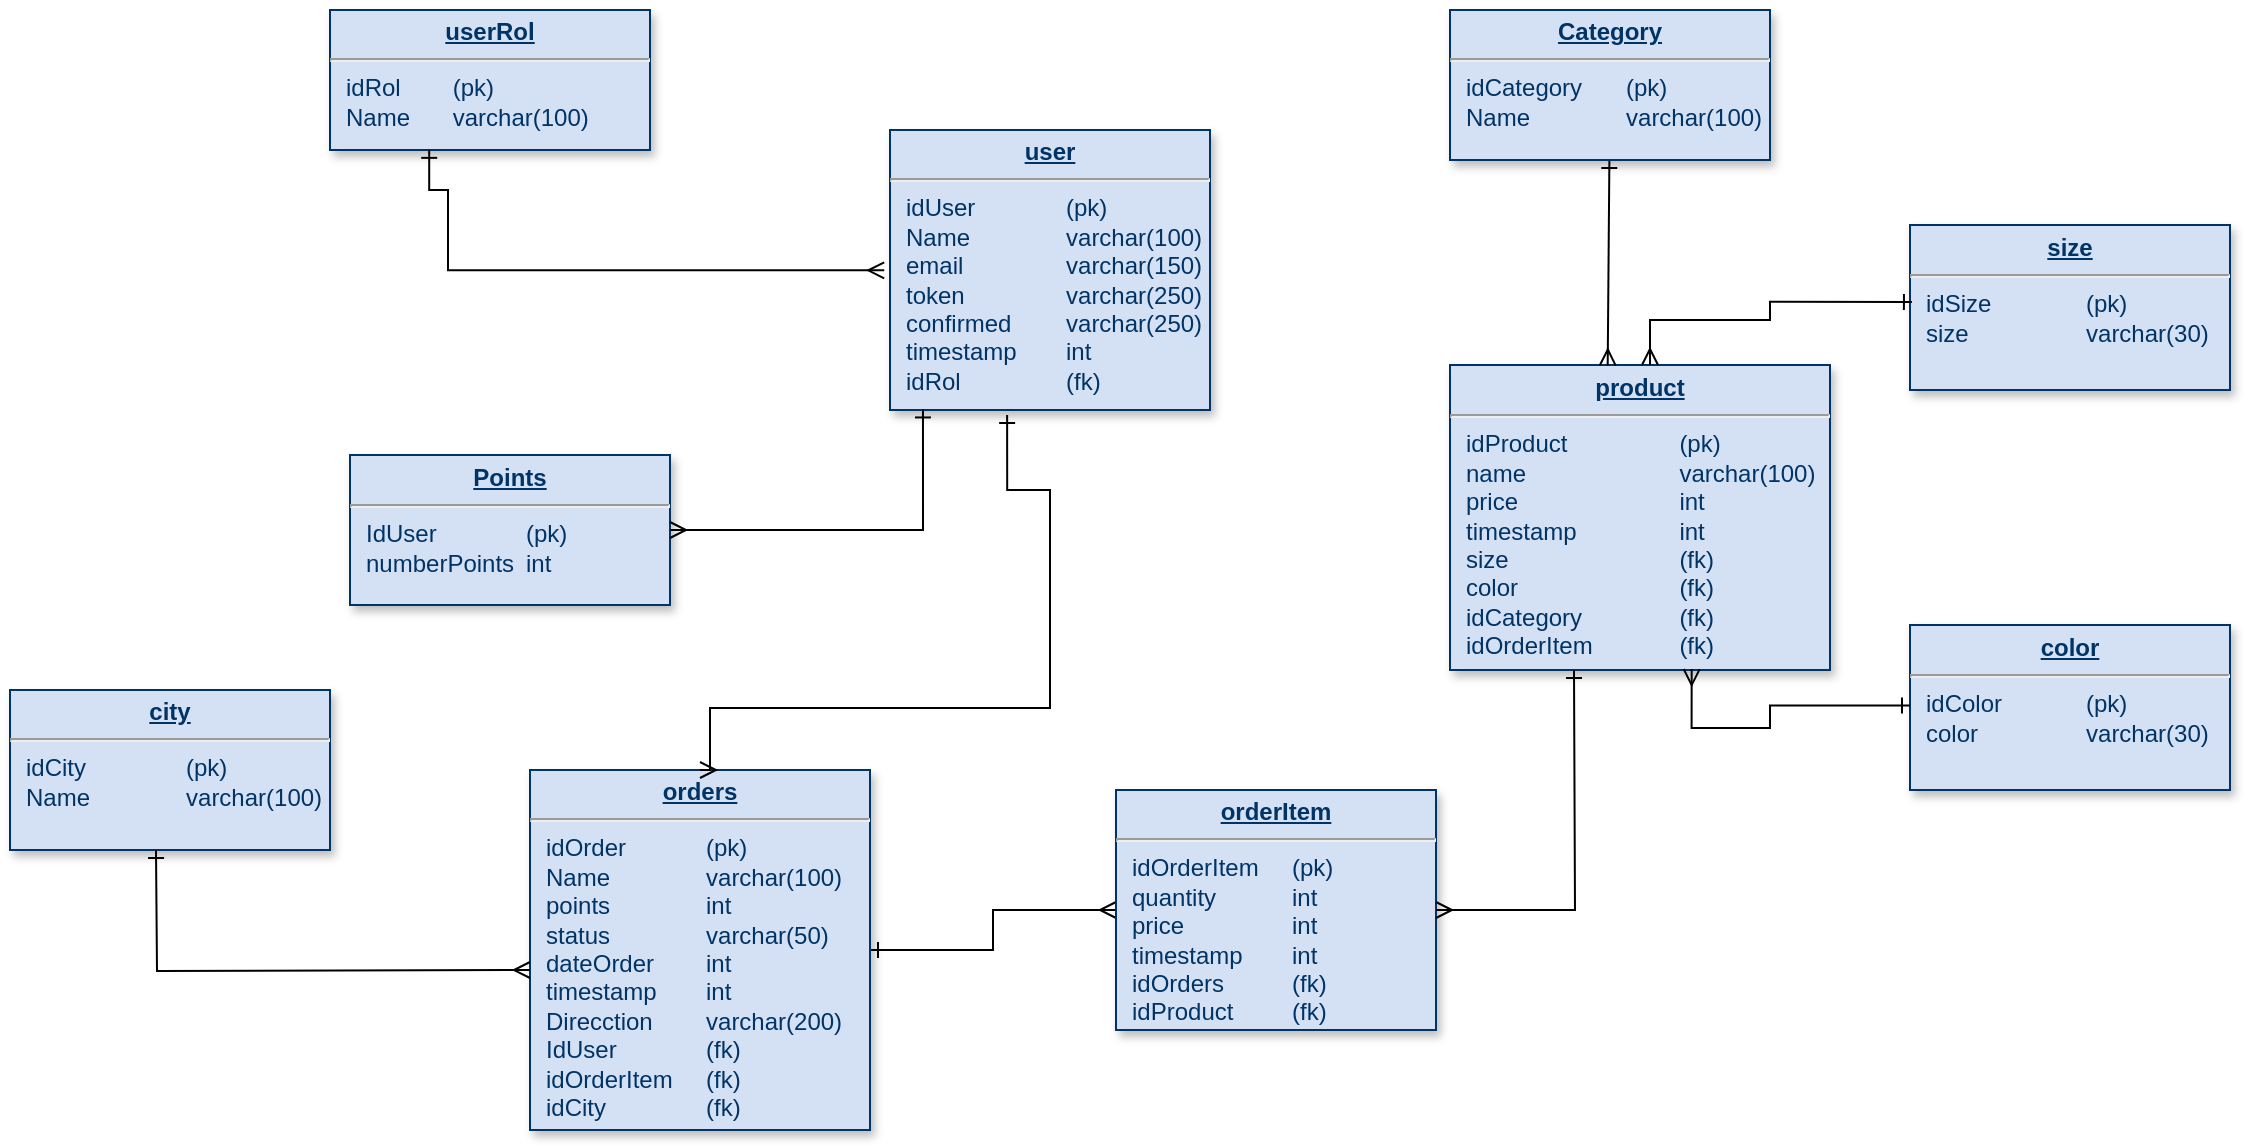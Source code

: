 <mxfile version="24.8.2">
  <diagram name="Page-1" id="efa7a0a1-bf9b-a30e-e6df-94a7791c09e9">
    <mxGraphModel dx="2193" dy="720" grid="1" gridSize="10" guides="1" tooltips="1" connect="1" arrows="1" fold="1" page="1" pageScale="1" pageWidth="826" pageHeight="1169" background="none" math="0" shadow="0">
      <root>
        <mxCell id="0" />
        <mxCell id="1" parent="0" />
        <mxCell id="21" value="&lt;p style=&quot;margin: 0px; margin-top: 4px; text-align: center; text-decoration: underline;&quot;&gt;&lt;b&gt;Points&lt;/b&gt;&lt;/p&gt;&lt;hr&gt;&lt;p style=&quot;margin: 0px; margin-left: 8px;&quot;&gt;IdUser&lt;span style=&quot;white-space: pre;&quot;&gt;&#x9;&lt;/span&gt;&lt;span style=&quot;white-space: pre;&quot;&gt;&#x9;&lt;/span&gt;&lt;span style=&quot;background-color: initial;&quot;&gt;(pk)&lt;/span&gt;&lt;/p&gt;&lt;p style=&quot;margin: 0px; margin-left: 8px;&quot;&gt;numberPoints&lt;span style=&quot;white-space: pre;&quot;&gt;&#x9;&lt;/span&gt;int&lt;/p&gt;&lt;p style=&quot;margin: 0px; margin-left: 8px;&quot;&gt;&lt;br&gt;&lt;/p&gt;" style="verticalAlign=top;align=left;overflow=fill;fontSize=12;fontFamily=Helvetica;html=1;strokeColor=#003366;shadow=1;fillColor=#D4E1F5;fontColor=#003366" parent="1" vertex="1">
          <mxGeometry x="-50" y="302.5" width="160" height="75" as="geometry" />
        </mxCell>
        <mxCell id="MaBMDGQW6FsZwYbN9K9u-24" value="" style="endArrow=ERone;html=1;rounded=0;exitX=0;exitY=0.5;exitDx=0;exitDy=0;startArrow=ERmany;startFill=0;endFill=0;strokeColor=default;entryX=1;entryY=0.5;entryDx=0;entryDy=0;edgeStyle=orthogonalEdgeStyle;" parent="1" source="MaBMDGQW6FsZwYbN9K9u-31" target="MaBMDGQW6FsZwYbN9K9u-26" edge="1">
          <mxGeometry width="50" height="50" relative="1" as="geometry">
            <mxPoint x="560" y="297.5" as="sourcePoint" />
            <mxPoint x="680" y="190" as="targetPoint" />
          </mxGeometry>
        </mxCell>
        <mxCell id="MaBMDGQW6FsZwYbN9K9u-26" value="&lt;p style=&quot;margin: 0px; margin-top: 4px; text-align: center; text-decoration: underline;&quot;&gt;&lt;strong&gt;orders&lt;/strong&gt;&lt;/p&gt;&lt;hr&gt;&lt;p style=&quot;margin: 0px; margin-left: 8px;&quot;&gt;idOrder&amp;nbsp;&lt;span style=&quot;white-space: pre;&quot;&gt;&#x9;&lt;/span&gt;&lt;span style=&quot;white-space: pre;&quot;&gt;&#x9;&lt;/span&gt;&lt;span style=&quot;background-color: initial;&quot;&gt;(pk)&amp;nbsp;&lt;/span&gt;&lt;/p&gt;&lt;p style=&quot;margin: 0px; margin-left: 8px;&quot;&gt;Name&lt;span style=&quot;white-space: pre;&quot;&gt;&#x9;&lt;/span&gt;&lt;span style=&quot;white-space: pre;&quot;&gt;&#x9;&lt;/span&gt;varchar(100)&lt;/p&gt;&lt;p style=&quot;margin: 0px; margin-left: 8px;&quot;&gt;points&lt;span style=&quot;white-space: pre;&quot;&gt;&#x9;&lt;/span&gt;&lt;span style=&quot;white-space: pre;&quot;&gt;&#x9;&lt;/span&gt;int&lt;/p&gt;&lt;p style=&quot;margin: 0px; margin-left: 8px;&quot;&gt;status&lt;span style=&quot;white-space: pre;&quot;&gt;&#x9;&lt;/span&gt;&lt;span style=&quot;white-space: pre;&quot;&gt;&#x9;&lt;/span&gt;varchar(50)&lt;/p&gt;&lt;p style=&quot;margin: 0px; margin-left: 8px;&quot;&gt;dateOrder&lt;span style=&quot;white-space: pre;&quot;&gt;&#x9;&lt;/span&gt;int&lt;/p&gt;&lt;p style=&quot;margin: 0px; margin-left: 8px;&quot;&gt;timestamp&lt;span style=&quot;white-space: pre;&quot;&gt;&#x9;&lt;/span&gt;int&lt;/p&gt;&lt;p style=&quot;margin: 0px; margin-left: 8px;&quot;&gt;Direcction&lt;span style=&quot;white-space: pre;&quot;&gt;&#x9;&lt;/span&gt;varchar(200)&lt;/p&gt;&lt;p style=&quot;margin: 0px; margin-left: 8px;&quot;&gt;IdUser &lt;span style=&quot;white-space: pre;&quot;&gt;&#x9;&lt;/span&gt;&lt;span style=&quot;white-space: pre;&quot;&gt;&#x9;&lt;/span&gt;(fk)&lt;/p&gt;&lt;p style=&quot;margin: 0px; margin-left: 8px;&quot;&gt;idOrderItem &lt;span style=&quot;white-space: pre;&quot;&gt;&#x9;&lt;/span&gt;(fk)&lt;/p&gt;&lt;p style=&quot;margin: 0px; margin-left: 8px;&quot;&gt;idCity &lt;span style=&quot;white-space: pre;&quot;&gt;&#x9;&lt;/span&gt;&lt;span style=&quot;white-space: pre;&quot;&gt;&#x9;&lt;/span&gt;(fk)&lt;/p&gt;" style="verticalAlign=top;align=left;overflow=fill;fontSize=12;fontFamily=Helvetica;html=1;strokeColor=#003366;shadow=1;fillColor=#D4E1F5;fontColor=#003366" parent="1" vertex="1">
          <mxGeometry x="40" y="460" width="170" height="180" as="geometry" />
        </mxCell>
        <mxCell id="MaBMDGQW6FsZwYbN9K9u-27" value="&lt;p style=&quot;margin: 0px; margin-top: 4px; text-align: center; text-decoration: underline;&quot;&gt;&lt;b&gt;userRol&lt;/b&gt;&lt;/p&gt;&lt;hr&gt;&lt;p style=&quot;margin: 0px; margin-left: 8px;&quot;&gt;idRol &lt;span style=&quot;white-space: pre;&quot;&gt;&#x9;&lt;/span&gt;(pk)&lt;/p&gt;&lt;p style=&quot;margin: 0px; margin-left: 8px;&quot;&gt;Name&lt;span style=&quot;white-space: pre;&quot;&gt;&#x9;&lt;/span&gt;varchar(100)&lt;/p&gt;&lt;p style=&quot;margin: 0px; margin-left: 8px;&quot;&gt;&lt;br&gt;&lt;/p&gt;&lt;p style=&quot;margin: 0px; margin-left: 8px;&quot;&gt;&lt;br&gt;&lt;/p&gt;" style="verticalAlign=top;align=left;overflow=fill;fontSize=12;fontFamily=Helvetica;html=1;strokeColor=#003366;shadow=1;fillColor=#D4E1F5;fontColor=#003366" parent="1" vertex="1">
          <mxGeometry x="-60" y="80" width="160" height="70" as="geometry" />
        </mxCell>
        <mxCell id="MaBMDGQW6FsZwYbN9K9u-28" value="&lt;p style=&quot;margin: 0px; margin-top: 4px; text-align: center; text-decoration: underline;&quot;&gt;&lt;b&gt;user&lt;/b&gt;&lt;/p&gt;&lt;hr&gt;&lt;p style=&quot;margin: 0px; margin-left: 8px;&quot;&gt;idUser &lt;span style=&quot;white-space: pre;&quot;&gt;&#x9;&lt;/span&gt;&lt;span style=&quot;white-space: pre;&quot;&gt;&#x9;&lt;/span&gt;(pk)&lt;/p&gt;&lt;p style=&quot;margin: 0px; margin-left: 8px;&quot;&gt;Name&lt;span style=&quot;white-space: pre;&quot;&gt;&#x9;&lt;/span&gt;&lt;span style=&quot;white-space: pre;&quot;&gt;&#x9;&lt;/span&gt;varchar(100)&lt;/p&gt;&lt;p style=&quot;margin: 0px; margin-left: 8px;&quot;&gt;email&amp;nbsp;&lt;span style=&quot;white-space: pre;&quot;&gt;&#x9;&lt;/span&gt;&lt;span style=&quot;white-space: pre;&quot;&gt;&#x9;&lt;/span&gt;varchar(150)&lt;/p&gt;&lt;p style=&quot;margin: 0px; margin-left: 8px;&quot;&gt;token&lt;span style=&quot;white-space: pre;&quot;&gt;&#x9;&lt;/span&gt;&lt;span style=&quot;white-space: pre;&quot;&gt;&#x9;&lt;/span&gt;varchar(250)&lt;/p&gt;&lt;p style=&quot;margin: 0px; margin-left: 8px;&quot;&gt;confirmed&lt;span style=&quot;white-space: pre;&quot;&gt;&#x9;&lt;/span&gt;varchar(250)&lt;/p&gt;&lt;p style=&quot;margin: 0px; margin-left: 8px;&quot;&gt;timestamp&lt;span style=&quot;white-space: pre;&quot;&gt;&#x9;&lt;/span&gt;int&lt;/p&gt;&lt;p style=&quot;margin: 0px; margin-left: 8px;&quot;&gt;idRol&lt;span style=&quot;white-space: pre;&quot;&gt;&#x9;&lt;/span&gt;&lt;span style=&quot;white-space: pre;&quot;&gt;&#x9;&lt;/span&gt;(fk)&lt;/p&gt;&lt;p style=&quot;margin: 0px; margin-left: 8px;&quot;&gt;&lt;br&gt;&lt;/p&gt;" style="verticalAlign=top;align=left;overflow=fill;fontSize=12;fontFamily=Helvetica;html=1;strokeColor=#003366;shadow=1;fillColor=#D4E1F5;fontColor=#003366" parent="1" vertex="1">
          <mxGeometry x="220" y="140" width="160" height="140" as="geometry" />
        </mxCell>
        <mxCell id="MaBMDGQW6FsZwYbN9K9u-29" value="" style="endArrow=ERone;html=1;rounded=0;entryX=0.31;entryY=0.999;entryDx=0;entryDy=0;exitX=-0.018;exitY=0.501;exitDx=0;exitDy=0;startArrow=ERmany;startFill=0;endFill=0;strokeColor=default;entryPerimeter=0;edgeStyle=orthogonalEdgeStyle;exitPerimeter=0;" parent="1" source="MaBMDGQW6FsZwYbN9K9u-28" target="MaBMDGQW6FsZwYbN9K9u-27" edge="1">
          <mxGeometry width="50" height="50" relative="1" as="geometry">
            <mxPoint x="210.0" y="210" as="sourcePoint" />
            <mxPoint x="-10.0" y="160" as="targetPoint" />
            <Array as="points">
              <mxPoint x="-1" y="210" />
              <mxPoint x="-1" y="170" />
              <mxPoint x="-10" y="170" />
            </Array>
          </mxGeometry>
        </mxCell>
        <mxCell id="MaBMDGQW6FsZwYbN9K9u-31" value="&lt;p style=&quot;margin: 0px; margin-top: 4px; text-align: center; text-decoration: underline;&quot;&gt;&lt;strong&gt;orderItem&lt;/strong&gt;&lt;/p&gt;&lt;hr&gt;&lt;p style=&quot;margin: 0px; margin-left: 8px;&quot;&gt;idOrderItem&lt;span style=&quot;white-space: pre;&quot;&gt;&#x9;&lt;/span&gt;&lt;span style=&quot;background-color: initial;&quot;&gt;(pk)&lt;/span&gt;&lt;/p&gt;&lt;p style=&quot;margin: 0px; margin-left: 8px;&quot;&gt;quantity&amp;nbsp;&lt;span style=&quot;white-space: pre;&quot;&gt;&#x9;&lt;/span&gt;&lt;span style=&quot;white-space: pre;&quot;&gt;&#x9;&lt;/span&gt;int&lt;/p&gt;&lt;p style=&quot;margin: 0px; margin-left: 8px;&quot;&gt;price&lt;span style=&quot;white-space: pre;&quot;&gt;&#x9;&lt;/span&gt;&lt;span style=&quot;white-space: pre;&quot;&gt;&#x9;&lt;/span&gt;int&lt;/p&gt;&lt;p style=&quot;margin: 0px; margin-left: 8px;&quot;&gt;timestamp&lt;span style=&quot;white-space: pre;&quot;&gt;&#x9;&lt;/span&gt;int&lt;/p&gt;&lt;p style=&quot;margin: 0px 0px 0px 8px;&quot;&gt;idOrders &lt;span style=&quot;white-space: pre;&quot;&gt;&#x9;&lt;/span&gt;&lt;span style=&quot;white-space: pre;&quot;&gt;&#x9;&lt;/span&gt;(fk)&lt;span style=&quot;white-space: pre;&quot;&gt;&#x9;&lt;/span&gt;&lt;/p&gt;&lt;p style=&quot;margin: 0px 0px 0px 8px;&quot;&gt;idProduct&lt;span style=&quot;white-space: pre;&quot;&gt;&#x9;&lt;span style=&quot;white-space: pre;&quot;&gt;&#x9;&lt;/span&gt;&lt;/span&gt;(fk)&lt;/p&gt;&lt;p style=&quot;margin: 0px; margin-left: 8px;&quot;&gt;&lt;br&gt;&lt;/p&gt;" style="verticalAlign=top;align=left;overflow=fill;fontSize=12;fontFamily=Helvetica;html=1;strokeColor=#003366;shadow=1;fillColor=#D4E1F5;fontColor=#003366" parent="1" vertex="1">
          <mxGeometry x="333" y="470" width="160" height="120" as="geometry" />
        </mxCell>
        <mxCell id="XvwN_oJCGAjt-B7LcGxd-21" value="&lt;p style=&quot;margin: 0px; margin-top: 4px; text-align: center; text-decoration: underline;&quot;&gt;&lt;b&gt;product&lt;/b&gt;&lt;/p&gt;&lt;hr&gt;&lt;p style=&quot;margin: 0px; margin-left: 8px;&quot;&gt;idProduct&amp;nbsp;&lt;span style=&quot;white-space: pre;&quot;&gt;&#x9;&lt;span style=&quot;white-space: pre;&quot;&gt;&#x9;&lt;/span&gt;&lt;/span&gt;&lt;span style=&quot;background-color: initial;&quot;&gt;(pk)&lt;/span&gt;&lt;/p&gt;&lt;p style=&quot;margin: 0px; margin-left: 8px;&quot;&gt;name&amp;nbsp;&lt;span style=&quot;white-space: pre;&quot;&gt;&#x9;&lt;/span&gt;&lt;span style=&quot;white-space: pre;&quot;&gt;&#x9;&lt;/span&gt;&lt;span style=&quot;white-space: pre;&quot;&gt;&#x9;&lt;/span&gt;varchar(100)&lt;/p&gt;&lt;p style=&quot;margin: 0px; margin-left: 8px;&quot;&gt;price&lt;span style=&quot;white-space: pre;&quot;&gt;&#x9;&lt;/span&gt;&lt;span style=&quot;white-space: pre;&quot;&gt;&#x9;&lt;span style=&quot;white-space: pre;&quot;&gt;&#x9;&lt;/span&gt;&lt;/span&gt;int&lt;/p&gt;&lt;p style=&quot;margin: 0px; margin-left: 8px;&quot;&gt;timestamp&lt;span style=&quot;white-space: pre;&quot;&gt;&#x9;&lt;span style=&quot;white-space: pre;&quot;&gt;&#x9;&lt;/span&gt;&lt;/span&gt;int&lt;/p&gt;&lt;p style=&quot;margin: 0px; margin-left: 8px;&quot;&gt;size&lt;span style=&quot;white-space-collapse: preserve;&quot;&gt;&#x9;&lt;/span&gt;&lt;span style=&quot;white-space-collapse: preserve;&quot;&gt;&#x9;&lt;/span&gt;&lt;span style=&quot;white-space-collapse: preserve;&quot;&gt;&#x9;&lt;span style=&quot;white-space: pre;&quot;&gt;&#x9;&lt;/span&gt;&lt;/span&gt;(fk)&lt;/p&gt;&lt;p style=&quot;margin: 0px; margin-left: 8px;&quot;&gt;color&lt;span style=&quot;white-space: pre;&quot;&gt;&#x9;&lt;/span&gt;&lt;span style=&quot;white-space: pre;&quot;&gt;&#x9;&lt;span style=&quot;white-space: pre;&quot;&gt;&#x9;&lt;/span&gt;&lt;/span&gt;(fk)&lt;/p&gt;&lt;p style=&quot;margin: 0px 0px 0px 8px;&quot;&gt;idCategory &lt;span style=&quot;white-space: pre;&quot;&gt;&#x9;&lt;span style=&quot;white-space: pre;&quot;&gt;&#x9;&lt;/span&gt;&lt;/span&gt;(fk)&lt;/p&gt;&lt;p style=&quot;margin: 0px 0px 0px 8px;&quot;&gt;idOrderItem&lt;span style=&quot;white-space: pre;&quot;&gt;&#x9;&lt;span style=&quot;white-space: pre;&quot;&gt;&#x9;&lt;/span&gt;&lt;/span&gt;(fk)&lt;/p&gt;&lt;p style=&quot;margin: 0px; margin-left: 8px;&quot;&gt;&lt;br&gt;&lt;/p&gt;" style="verticalAlign=top;align=left;overflow=fill;fontSize=12;fontFamily=Helvetica;html=1;strokeColor=#003366;shadow=1;fillColor=#D4E1F5;fontColor=#003366" parent="1" vertex="1">
          <mxGeometry x="500" y="257.5" width="190" height="152.5" as="geometry" />
        </mxCell>
        <mxCell id="XvwN_oJCGAjt-B7LcGxd-28" value="" style="endArrow=ERone;html=1;rounded=0;exitX=0.415;exitY=0.002;exitDx=0;exitDy=0;startArrow=ERmany;startFill=0;endFill=0;strokeColor=default;exitPerimeter=0;" parent="1" source="XvwN_oJCGAjt-B7LcGxd-21" target="20" edge="1">
          <mxGeometry width="50" height="50" relative="1" as="geometry">
            <mxPoint x="390" y="500" as="sourcePoint" />
            <mxPoint x="400" y="160" as="targetPoint" />
          </mxGeometry>
        </mxCell>
        <mxCell id="20" value="&lt;p style=&quot;margin: 0px; margin-top: 4px; text-align: center; text-decoration: underline;&quot;&gt;&lt;strong&gt;Category&lt;/strong&gt;&lt;/p&gt;&lt;hr&gt;&lt;p style=&quot;margin: 0px; margin-left: 8px;&quot;&gt;idCategory&lt;span style=&quot;white-space: pre;&quot;&gt;&#x9;&lt;/span&gt;&lt;span style=&quot;background-color: initial;&quot;&gt;(pk)&lt;/span&gt;&lt;/p&gt;&lt;p style=&quot;margin: 0px; margin-left: 8px;&quot;&gt;Name&lt;span style=&quot;white-space: pre;&quot;&gt;&#x9;&lt;/span&gt;&lt;span style=&quot;white-space: pre;&quot;&gt;&#x9;&lt;/span&gt;varchar(100)&lt;/p&gt;&lt;p style=&quot;margin: 0px; margin-left: 8px;&quot;&gt;&lt;br&gt;&lt;/p&gt;&lt;p style=&quot;margin: 0px; margin-left: 8px;&quot;&gt;&lt;br&gt;&lt;/p&gt;" style="verticalAlign=top;align=left;overflow=fill;fontSize=12;fontFamily=Helvetica;html=1;strokeColor=#003366;shadow=1;fillColor=#D4E1F5;fontColor=#003366" parent="1" vertex="1">
          <mxGeometry x="500" y="80" width="160" height="75" as="geometry" />
        </mxCell>
        <mxCell id="XvwN_oJCGAjt-B7LcGxd-30" value="" style="endArrow=ERone;html=1;rounded=0;startArrow=ERmany;startFill=0;endFill=0;strokeColor=default;edgeStyle=orthogonalEdgeStyle;exitX=0.5;exitY=0;exitDx=0;exitDy=0;entryX=0.366;entryY=1.018;entryDx=0;entryDy=0;entryPerimeter=0;" parent="1" source="MaBMDGQW6FsZwYbN9K9u-26" target="MaBMDGQW6FsZwYbN9K9u-28" edge="1">
          <mxGeometry width="50" height="50" relative="1" as="geometry">
            <mxPoint x="70" y="584" as="sourcePoint" />
            <mxPoint x="290" y="290" as="targetPoint" />
            <Array as="points">
              <mxPoint x="130" y="429" />
              <mxPoint x="300" y="429" />
              <mxPoint x="300" y="320" />
              <mxPoint x="279" y="320" />
            </Array>
          </mxGeometry>
        </mxCell>
        <mxCell id="KzyDpeXT4tEC3OSQAHbr-21" value="" style="endArrow=ERone;html=1;rounded=0;startArrow=ERmany;startFill=0;endFill=0;strokeColor=default;exitX=1;exitY=0.5;exitDx=0;exitDy=0;edgeStyle=orthogonalEdgeStyle;" edge="1" parent="1" source="MaBMDGQW6FsZwYbN9K9u-31">
          <mxGeometry width="50" height="50" relative="1" as="geometry">
            <mxPoint x="590" y="420" as="sourcePoint" />
            <mxPoint x="562" y="410" as="targetPoint" />
          </mxGeometry>
        </mxCell>
        <mxCell id="KzyDpeXT4tEC3OSQAHbr-23" value="" style="endArrow=ERone;html=1;rounded=0;exitX=1;exitY=0.5;exitDx=0;exitDy=0;startArrow=ERmany;startFill=0;endFill=0;strokeColor=default;entryX=0.103;entryY=0.998;entryDx=0;entryDy=0;entryPerimeter=0;edgeStyle=orthogonalEdgeStyle;" edge="1" parent="1" source="21" target="MaBMDGQW6FsZwYbN9K9u-28">
          <mxGeometry width="50" height="50" relative="1" as="geometry">
            <mxPoint x="230" y="315" as="sourcePoint" />
            <mxPoint x="140" y="300" as="targetPoint" />
          </mxGeometry>
        </mxCell>
        <mxCell id="KzyDpeXT4tEC3OSQAHbr-24" value="&lt;p style=&quot;margin: 0px; margin-top: 4px; text-align: center; text-decoration: underline;&quot;&gt;&lt;b&gt;city&lt;/b&gt;&lt;/p&gt;&lt;hr&gt;&lt;p style=&quot;margin: 0px; margin-left: 8px;&quot;&gt;idCity&amp;nbsp;&lt;span style=&quot;white-space: pre;&quot;&gt;&#x9;&lt;/span&gt;&lt;span style=&quot;white-space: pre;&quot;&gt;&#x9;&lt;/span&gt;&lt;span style=&quot;background-color: initial;&quot;&gt;(pk)&lt;/span&gt;&lt;/p&gt;&lt;p style=&quot;margin: 0px; margin-left: 8px;&quot;&gt;Name&lt;span style=&quot;white-space: pre;&quot;&gt;&#x9;&lt;/span&gt;&lt;span style=&quot;white-space: pre;&quot;&gt;&#x9;&lt;/span&gt;varchar(100)&lt;/p&gt;" style="verticalAlign=top;align=left;overflow=fill;fontSize=12;fontFamily=Helvetica;html=1;strokeColor=#003366;shadow=1;fillColor=#D4E1F5;fontColor=#003366" vertex="1" parent="1">
          <mxGeometry x="-220" y="420" width="160" height="80" as="geometry" />
        </mxCell>
        <mxCell id="KzyDpeXT4tEC3OSQAHbr-25" value="" style="endArrow=ERone;html=1;rounded=0;startArrow=ERmany;startFill=0;endFill=0;strokeColor=default;edgeStyle=orthogonalEdgeStyle;" edge="1" parent="1">
          <mxGeometry width="50" height="50" relative="1" as="geometry">
            <mxPoint x="40" y="560" as="sourcePoint" />
            <mxPoint x="-147" y="500" as="targetPoint" />
          </mxGeometry>
        </mxCell>
        <mxCell id="KzyDpeXT4tEC3OSQAHbr-31" value="&lt;p style=&quot;margin: 0px; margin-top: 4px; text-align: center; text-decoration: underline;&quot;&gt;&lt;b&gt;size&lt;/b&gt;&lt;/p&gt;&lt;hr&gt;&lt;p style=&quot;margin: 0px; margin-left: 8px;&quot;&gt;idSize&lt;span style=&quot;white-space: pre;&quot;&gt;&#x9;&lt;span style=&quot;white-space: pre;&quot;&gt;&#x9;&lt;/span&gt;&lt;/span&gt;&lt;span style=&quot;background-color: initial;&quot;&gt;(pk)&lt;/span&gt;&lt;/p&gt;&lt;p style=&quot;margin: 0px 0px 0px 8px;&quot;&gt;size&lt;span style=&quot;white-space: pre;&quot;&gt;&#x9;&lt;/span&gt;&lt;span style=&quot;white-space: pre;&quot;&gt;&#x9;&lt;/span&gt;&lt;span style=&quot;white-space: pre;&quot;&gt;&#x9;&lt;/span&gt;varchar(30)&lt;/p&gt;&lt;p style=&quot;margin: 0px; margin-left: 8px;&quot;&gt;&lt;br&gt;&lt;/p&gt;" style="verticalAlign=top;align=left;overflow=fill;fontSize=12;fontFamily=Helvetica;html=1;strokeColor=#003366;shadow=1;fillColor=#D4E1F5;fontColor=#003366" vertex="1" parent="1">
          <mxGeometry x="730" y="187.5" width="160" height="82.5" as="geometry" />
        </mxCell>
        <mxCell id="KzyDpeXT4tEC3OSQAHbr-32" value="" style="endArrow=ERone;html=1;rounded=0;startArrow=ERmany;startFill=0;endFill=0;strokeColor=default;edgeStyle=orthogonalEdgeStyle;entryX=0.006;entryY=0.466;entryDx=0;entryDy=0;entryPerimeter=0;exitX=0.702;exitY=-0.01;exitDx=0;exitDy=0;exitPerimeter=0;" edge="1" parent="1" target="KzyDpeXT4tEC3OSQAHbr-31">
          <mxGeometry width="50" height="50" relative="1" as="geometry">
            <mxPoint x="600.01" y="257.5" as="sourcePoint" />
            <mxPoint x="707.69" y="231.158" as="targetPoint" />
            <Array as="points">
              <mxPoint x="600" y="235" />
              <mxPoint x="660" y="235" />
              <mxPoint x="660" y="226" />
            </Array>
          </mxGeometry>
        </mxCell>
        <mxCell id="KzyDpeXT4tEC3OSQAHbr-33" value="&lt;p style=&quot;margin: 0px; margin-top: 4px; text-align: center; text-decoration: underline;&quot;&gt;&lt;b&gt;color&lt;/b&gt;&lt;/p&gt;&lt;hr&gt;&lt;p style=&quot;margin: 0px; margin-left: 8px;&quot;&gt;idColor&lt;span style=&quot;white-space: pre;&quot;&gt;&#x9;&lt;span style=&quot;white-space: pre;&quot;&gt;&#x9;&lt;/span&gt;&lt;/span&gt;&lt;span style=&quot;background-color: initial;&quot;&gt;(pk)&lt;/span&gt;&lt;/p&gt;&lt;p style=&quot;margin: 0px 0px 0px 8px;&quot;&gt;color&lt;span style=&quot;white-space: pre;&quot;&gt;&#x9;&lt;/span&gt;&lt;span style=&quot;white-space: pre;&quot;&gt;&#x9;&lt;/span&gt;varchar(30)&lt;/p&gt;&lt;p style=&quot;margin: 0px; margin-left: 8px;&quot;&gt;&lt;br&gt;&lt;/p&gt;" style="verticalAlign=top;align=left;overflow=fill;fontSize=12;fontFamily=Helvetica;html=1;strokeColor=#003366;shadow=1;fillColor=#D4E1F5;fontColor=#003366" vertex="1" parent="1">
          <mxGeometry x="730" y="387.5" width="160" height="82.5" as="geometry" />
        </mxCell>
        <mxCell id="KzyDpeXT4tEC3OSQAHbr-34" value="" style="endArrow=ERone;html=1;rounded=0;startArrow=ERmany;startFill=0;endFill=0;strokeColor=default;edgeStyle=orthogonalEdgeStyle;exitX=0.636;exitY=0.997;exitDx=0;exitDy=0;exitPerimeter=0;" edge="1" parent="1" source="XvwN_oJCGAjt-B7LcGxd-21">
          <mxGeometry width="50" height="50" relative="1" as="geometry">
            <mxPoint x="620.08" y="418.76" as="sourcePoint" />
            <mxPoint x="730" y="427.74" as="targetPoint" />
            <Array as="points">
              <mxPoint x="621" y="439" />
              <mxPoint x="660" y="439" />
              <mxPoint x="660" y="428" />
            </Array>
          </mxGeometry>
        </mxCell>
      </root>
    </mxGraphModel>
  </diagram>
</mxfile>
